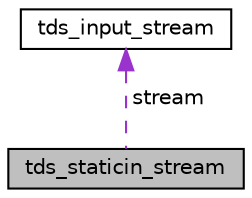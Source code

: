 digraph "tds_staticin_stream"
{
 // LATEX_PDF_SIZE
  edge [fontname="Helvetica",fontsize="10",labelfontname="Helvetica",labelfontsize="10"];
  node [fontname="Helvetica",fontsize="10",shape=record];
  Node1 [label="tds_staticin_stream",height=0.2,width=0.4,color="black", fillcolor="grey75", style="filled", fontcolor="black",tooltip="input stream to read data from a static buffer"];
  Node2 -> Node1 [dir="back",color="darkorchid3",fontsize="10",style="dashed",label=" stream" ,fontname="Helvetica"];
  Node2 [label="tds_input_stream",height=0.2,width=0.4,color="black", fillcolor="white", style="filled",URL="$a01087.html",tooltip="define a stream of data used for input"];
}
